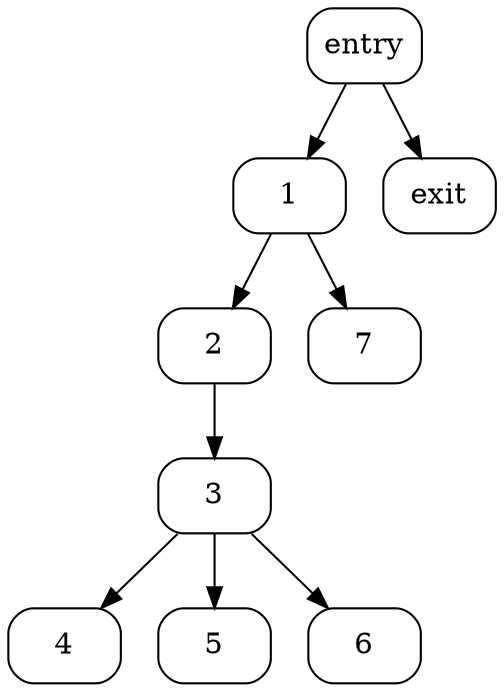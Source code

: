 digraph {
    node[shape=rect,style=rounded]
    entry->1->2->3
    entry->exit
    3->4
    3->5
    3->6
    1->7
}